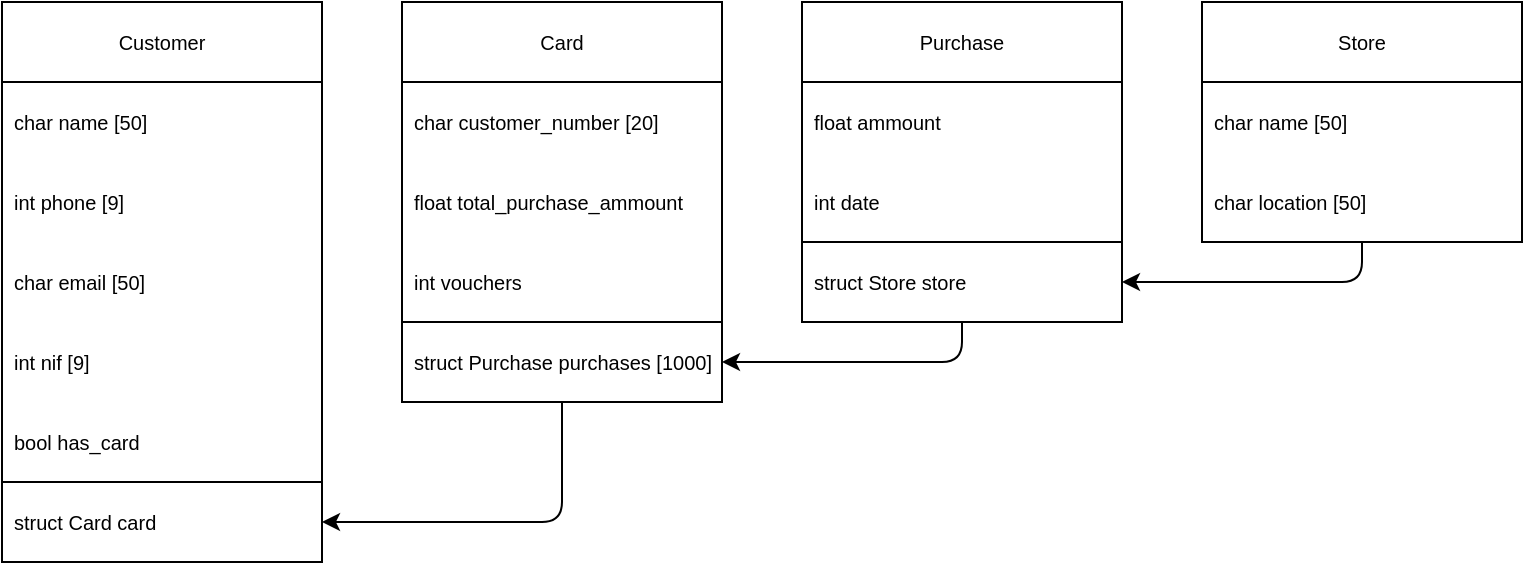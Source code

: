 <mxfile>
    <diagram id="jlhiFF3YdGkceH3Ua0ag" name="Page-1">
        <mxGraphModel dx="950" dy="534" grid="1" gridSize="10" guides="1" tooltips="1" connect="1" arrows="1" fold="1" page="1" pageScale="1" pageWidth="850" pageHeight="1100" math="0" shadow="0">
            <root>
                <mxCell id="0"/>
                <mxCell id="1" parent="0"/>
                <mxCell id="50" style="edgeStyle=none;html=1;entryX=1;entryY=0.5;entryDx=0;entryDy=0;fontSize=10;" parent="1" source="25" target="32" edge="1">
                    <mxGeometry relative="1" as="geometry">
                        <Array as="points">
                            <mxPoint x="720" y="180"/>
                        </Array>
                    </mxGeometry>
                </mxCell>
                <mxCell id="25" value="Store" style="swimlane;fontStyle=0;childLayout=stackLayout;horizontal=1;startSize=40;fillColor=none;horizontalStack=0;resizeParent=1;resizeParentMax=0;resizeLast=0;collapsible=1;marginBottom=0;glass=0;fontSize=10;" parent="1" vertex="1">
                    <mxGeometry x="640" y="40" width="160" height="120" as="geometry">
                        <mxRectangle x="40" y="40" width="60" height="30" as="alternateBounds"/>
                    </mxGeometry>
                </mxCell>
                <mxCell id="26" value="char name [50]" style="text;strokeColor=none;fillColor=none;align=left;verticalAlign=middle;spacingLeft=4;spacingRight=4;overflow=hidden;rotatable=0;points=[[0,0.5],[1,0.5]];portConstraint=eastwest;glass=0;fontSize=10;" parent="25" vertex="1">
                    <mxGeometry y="40" width="160" height="40" as="geometry"/>
                </mxCell>
                <mxCell id="27" value="char location [50]" style="text;strokeColor=none;fillColor=none;align=left;verticalAlign=middle;spacingLeft=4;spacingRight=4;overflow=hidden;rotatable=0;points=[[0,0.5],[1,0.5]];portConstraint=eastwest;glass=0;fontSize=10;" parent="25" vertex="1">
                    <mxGeometry y="80" width="160" height="40" as="geometry"/>
                </mxCell>
                <mxCell id="29" value="Purchase" style="swimlane;fontStyle=0;childLayout=stackLayout;horizontal=1;startSize=40;fillColor=none;horizontalStack=0;resizeParent=1;resizeParentMax=0;resizeLast=0;collapsible=1;marginBottom=0;glass=0;fontSize=10;" parent="1" vertex="1">
                    <mxGeometry x="440" y="40" width="160" height="160" as="geometry">
                        <mxRectangle x="300" y="320" width="60" height="30" as="alternateBounds"/>
                    </mxGeometry>
                </mxCell>
                <mxCell id="30" value="float ammount" style="text;strokeColor=none;fillColor=none;align=left;verticalAlign=middle;spacingLeft=4;spacingRight=4;overflow=hidden;rotatable=0;points=[[0,0.5],[1,0.5]];portConstraint=eastwest;glass=0;fontSize=10;" parent="29" vertex="1">
                    <mxGeometry y="40" width="160" height="40" as="geometry"/>
                </mxCell>
                <mxCell id="31" value="int date" style="text;strokeColor=none;fillColor=none;align=left;verticalAlign=middle;spacingLeft=4;spacingRight=4;overflow=hidden;rotatable=0;points=[[0,0.5],[1,0.5]];portConstraint=eastwest;glass=0;fontSize=10;" parent="29" vertex="1">
                    <mxGeometry y="80" width="160" height="40" as="geometry"/>
                </mxCell>
                <mxCell id="32" value="struct Store store" style="text;strokeColor=default;fillColor=none;align=left;verticalAlign=middle;spacingLeft=4;spacingRight=4;overflow=hidden;rotatable=0;points=[[0,0.5],[1,0.5]];portConstraint=eastwest;glass=0;fontSize=10;" parent="29" vertex="1">
                    <mxGeometry y="120" width="160" height="40" as="geometry"/>
                </mxCell>
                <mxCell id="48" style="edgeStyle=none;html=1;fontSize=10;entryX=1;entryY=0.5;entryDx=0;entryDy=0;" parent="1" source="33" target="42" edge="1">
                    <mxGeometry relative="1" as="geometry">
                        <mxPoint x="320" y="400" as="targetPoint"/>
                        <Array as="points">
                            <mxPoint x="320" y="300"/>
                        </Array>
                    </mxGeometry>
                </mxCell>
                <mxCell id="33" value="Card" style="swimlane;fontStyle=0;childLayout=stackLayout;horizontal=1;startSize=40;fillColor=none;horizontalStack=0;resizeParent=1;resizeParentMax=0;resizeLast=0;collapsible=1;marginBottom=0;glass=0;fontSize=10;" parent="1" vertex="1">
                    <mxGeometry x="240" y="40" width="160" height="200" as="geometry">
                        <mxRectangle x="300" y="320" width="60" height="30" as="alternateBounds"/>
                    </mxGeometry>
                </mxCell>
                <mxCell id="34" value="char customer_number [20]" style="text;strokeColor=none;fillColor=none;align=left;verticalAlign=middle;spacingLeft=4;spacingRight=4;overflow=hidden;rotatable=0;points=[[0,0.5],[1,0.5]];portConstraint=eastwest;glass=0;fontSize=10;" parent="33" vertex="1">
                    <mxGeometry y="40" width="160" height="40" as="geometry"/>
                </mxCell>
                <mxCell id="35" value="float total_purchase_ammount" style="text;strokeColor=none;fillColor=none;align=left;verticalAlign=middle;spacingLeft=4;spacingRight=4;overflow=hidden;rotatable=0;points=[[0,0.5],[1,0.5]];portConstraint=eastwest;glass=0;fontSize=10;" parent="33" vertex="1">
                    <mxGeometry y="80" width="160" height="40" as="geometry"/>
                </mxCell>
                <mxCell id="36" value="int vouchers" style="text;strokeColor=none;fillColor=none;align=left;verticalAlign=middle;spacingLeft=4;spacingRight=4;overflow=hidden;rotatable=0;points=[[0,0.5],[1,0.5]];portConstraint=eastwest;glass=0;fontSize=10;" parent="33" vertex="1">
                    <mxGeometry y="120" width="160" height="40" as="geometry"/>
                </mxCell>
                <mxCell id="37" value="struct Purchase purchases [1000]" style="text;strokeColor=default;fillColor=none;align=left;verticalAlign=middle;spacingLeft=4;spacingRight=4;overflow=hidden;rotatable=0;points=[[0,0.5],[1,0.5]];portConstraint=eastwest;glass=0;fontSize=10;" parent="33" vertex="1">
                    <mxGeometry y="160" width="160" height="40" as="geometry"/>
                </mxCell>
                <mxCell id="38" value="Customer" style="swimlane;fontStyle=0;childLayout=stackLayout;horizontal=1;startSize=40;fillColor=none;horizontalStack=0;resizeParent=1;resizeParentMax=0;resizeLast=0;collapsible=1;marginBottom=0;glass=0;fontSize=10;" parent="1" vertex="1">
                    <mxGeometry x="40" y="40" width="160" height="280" as="geometry">
                        <mxRectangle x="300" y="320" width="60" height="30" as="alternateBounds"/>
                    </mxGeometry>
                </mxCell>
                <mxCell id="39" value="char name [50]" style="text;strokeColor=none;fillColor=none;align=left;verticalAlign=middle;spacingLeft=4;spacingRight=4;overflow=hidden;rotatable=0;points=[[0,0.5],[1,0.5]];portConstraint=eastwest;glass=0;fontSize=10;fontStyle=0" parent="38" vertex="1">
                    <mxGeometry y="40" width="160" height="40" as="geometry"/>
                </mxCell>
                <mxCell id="40" value="int phone [9]" style="text;strokeColor=none;fillColor=none;align=left;verticalAlign=middle;spacingLeft=4;spacingRight=4;overflow=hidden;rotatable=0;points=[[0,0.5],[1,0.5]];portConstraint=eastwest;glass=0;fontSize=10;" parent="38" vertex="1">
                    <mxGeometry y="80" width="160" height="40" as="geometry"/>
                </mxCell>
                <mxCell id="41" value="char email [50]" style="text;strokeColor=none;fillColor=none;align=left;verticalAlign=middle;spacingLeft=4;spacingRight=4;overflow=hidden;rotatable=0;points=[[0,0.5],[1,0.5]];portConstraint=eastwest;glass=0;fontSize=10;" parent="38" vertex="1">
                    <mxGeometry y="120" width="160" height="40" as="geometry"/>
                </mxCell>
                <mxCell id="43" value="int nif [9]" style="text;strokeColor=none;fillColor=none;align=left;verticalAlign=middle;spacingLeft=4;spacingRight=4;overflow=hidden;rotatable=0;points=[[0,0.5],[1,0.5]];portConstraint=eastwest;glass=0;fontSize=10;" parent="38" vertex="1">
                    <mxGeometry y="160" width="160" height="40" as="geometry"/>
                </mxCell>
                <mxCell id="44" value="bool has_card" style="text;strokeColor=none;fillColor=none;align=left;verticalAlign=middle;spacingLeft=4;spacingRight=4;overflow=hidden;rotatable=0;points=[[0,0.5],[1,0.5]];portConstraint=eastwest;glass=0;fontSize=10;" parent="38" vertex="1">
                    <mxGeometry y="200" width="160" height="40" as="geometry"/>
                </mxCell>
                <mxCell id="42" value="struct Card card" style="text;strokeColor=default;fillColor=none;align=left;verticalAlign=middle;spacingLeft=4;spacingRight=4;overflow=hidden;rotatable=0;points=[[0,0.5],[1,0.5]];portConstraint=eastwest;glass=0;fontSize=10;" parent="38" vertex="1">
                    <mxGeometry y="240" width="160" height="40" as="geometry"/>
                </mxCell>
                <mxCell id="49" style="edgeStyle=none;html=1;entryX=1;entryY=0.5;entryDx=0;entryDy=0;fontSize=10;" parent="1" target="37" edge="1">
                    <mxGeometry relative="1" as="geometry">
                        <mxPoint x="520" y="200" as="sourcePoint"/>
                        <Array as="points">
                            <mxPoint x="520" y="220"/>
                        </Array>
                    </mxGeometry>
                </mxCell>
            </root>
        </mxGraphModel>
    </diagram>
</mxfile>